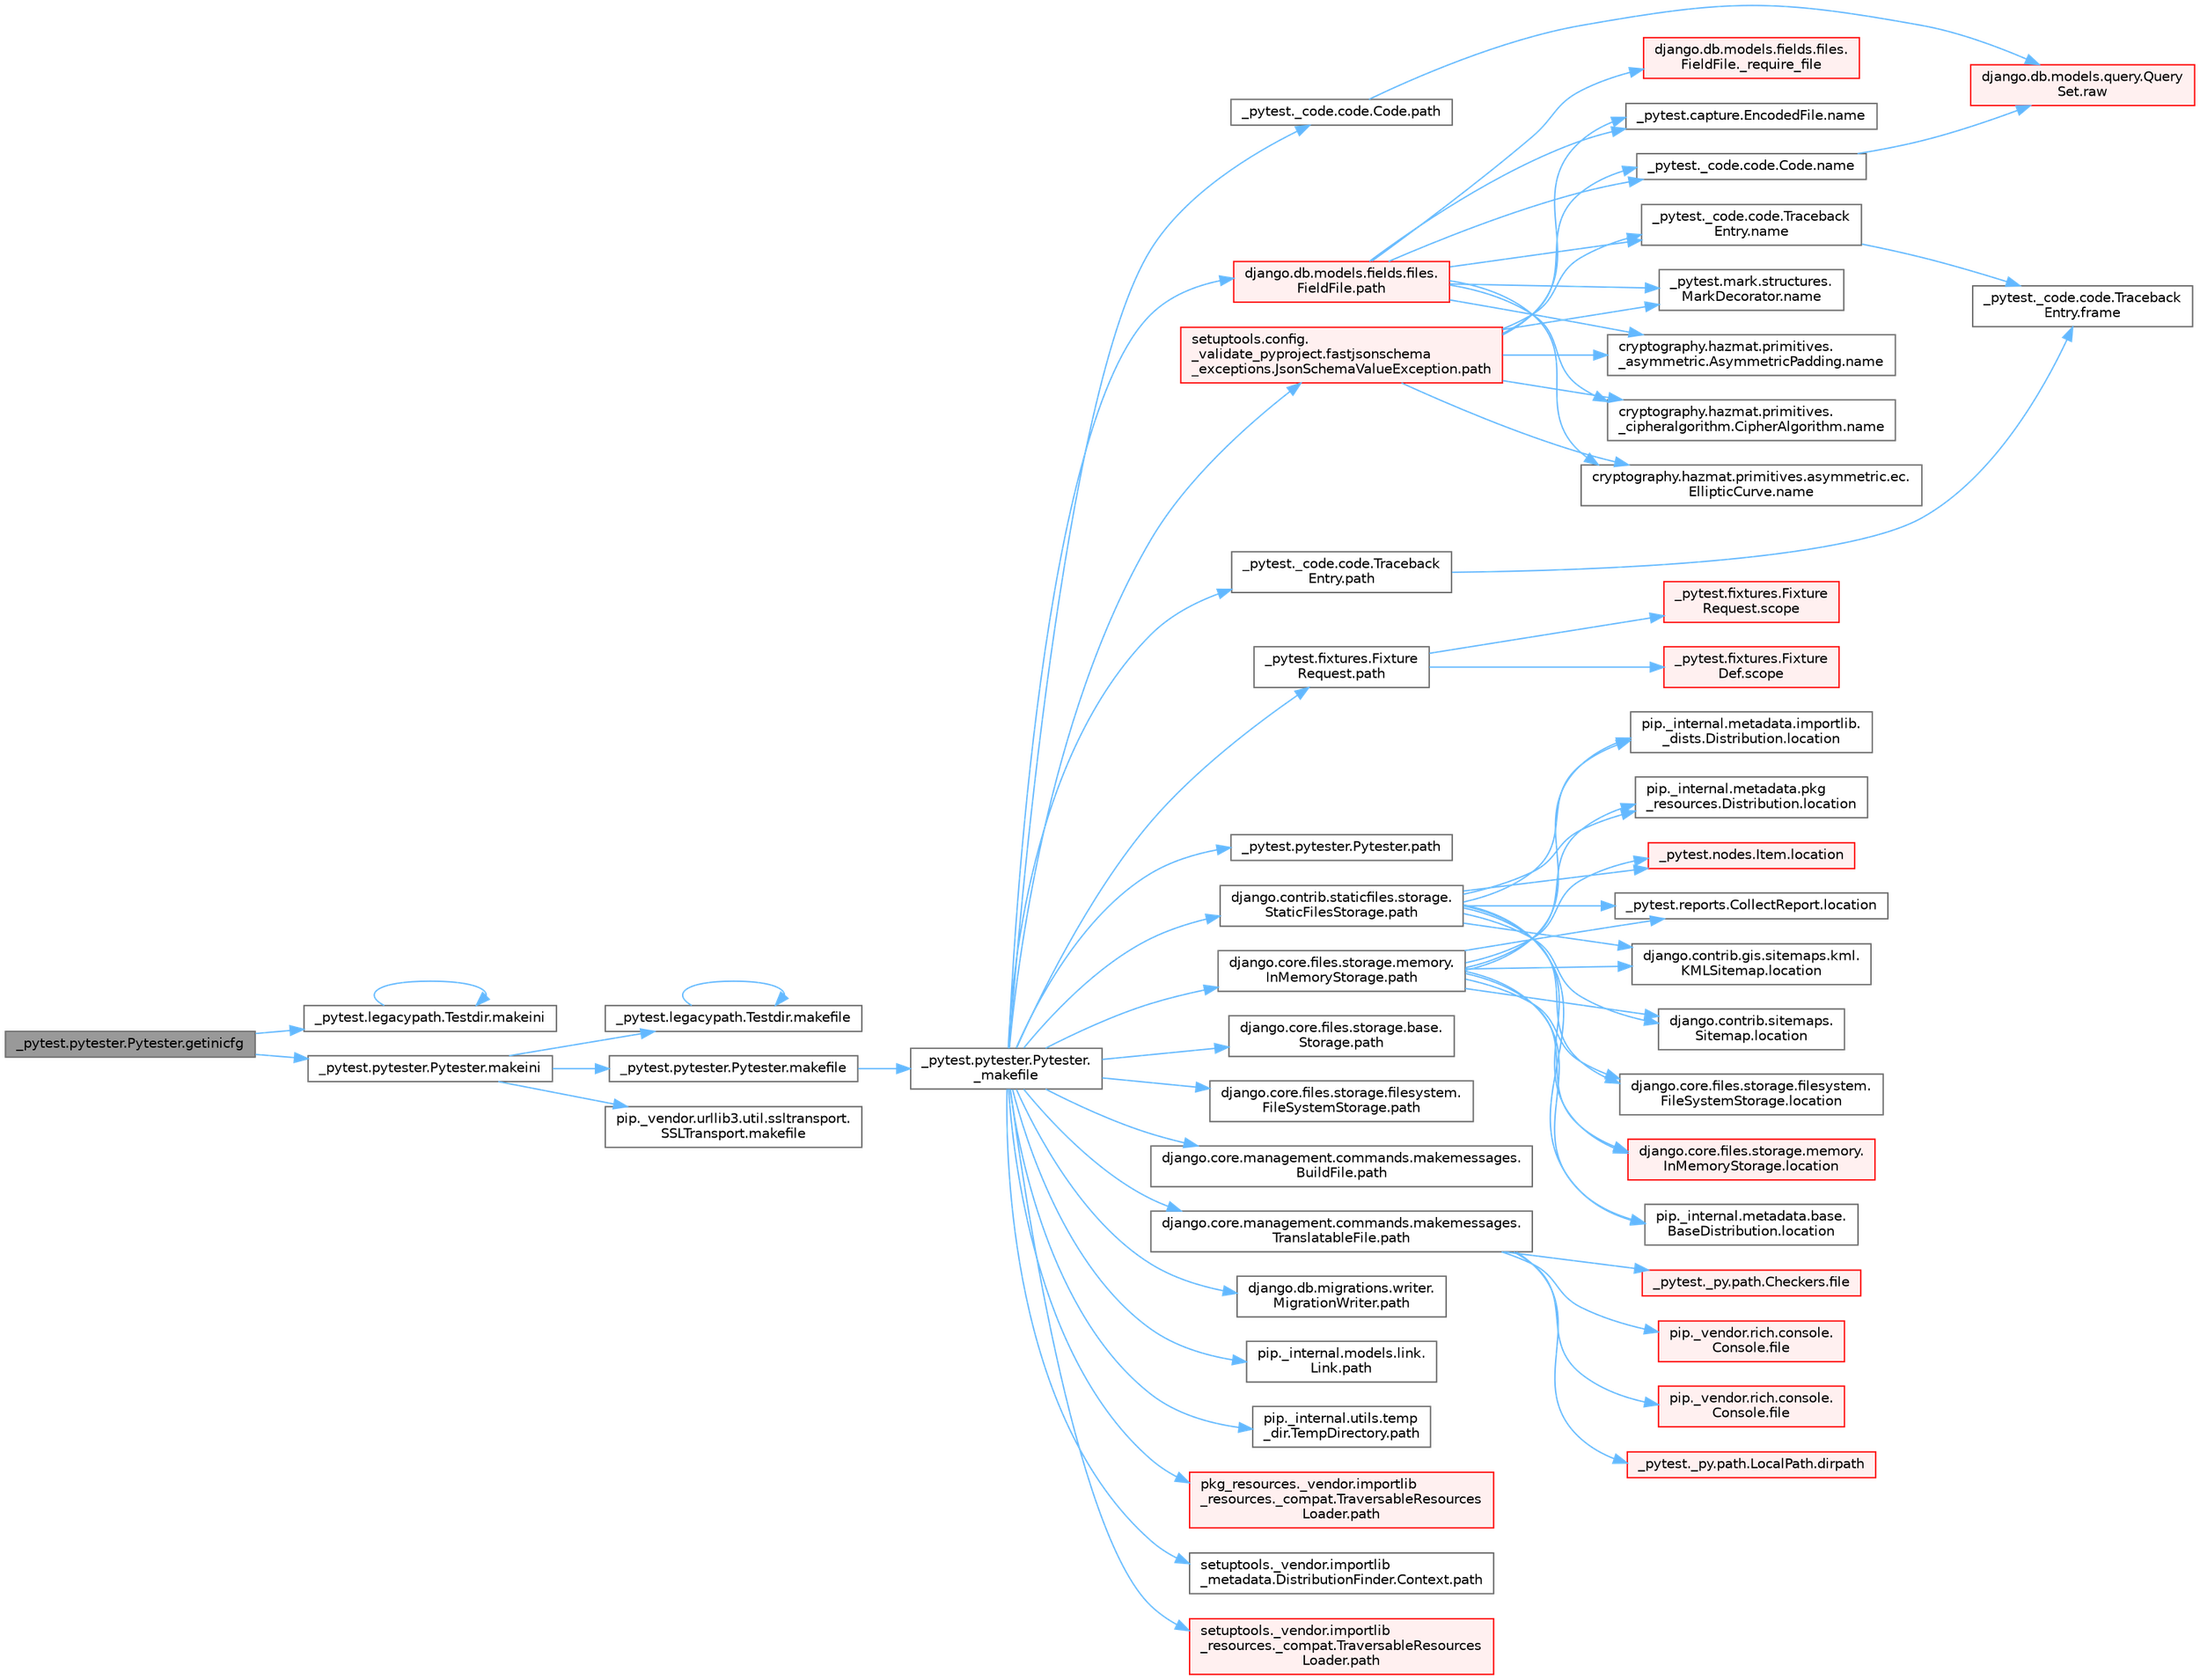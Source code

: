 digraph "_pytest.pytester.Pytester.getinicfg"
{
 // LATEX_PDF_SIZE
  bgcolor="transparent";
  edge [fontname=Helvetica,fontsize=10,labelfontname=Helvetica,labelfontsize=10];
  node [fontname=Helvetica,fontsize=10,shape=box,height=0.2,width=0.4];
  rankdir="LR";
  Node1 [id="Node000001",label="_pytest.pytester.Pytester.getinicfg",height=0.2,width=0.4,color="gray40", fillcolor="grey60", style="filled", fontcolor="black",tooltip=" "];
  Node1 -> Node2 [id="edge1_Node000001_Node000002",color="steelblue1",style="solid",tooltip=" "];
  Node2 [id="Node000002",label="_pytest.legacypath.Testdir.makeini",height=0.2,width=0.4,color="grey40", fillcolor="white", style="filled",URL="$class__pytest_1_1legacypath_1_1_testdir.html#a3f814775e62b474eb588ba0ea455e0a7",tooltip=" "];
  Node2 -> Node2 [id="edge2_Node000002_Node000002",color="steelblue1",style="solid",tooltip=" "];
  Node1 -> Node3 [id="edge3_Node000001_Node000003",color="steelblue1",style="solid",tooltip=" "];
  Node3 [id="Node000003",label="_pytest.pytester.Pytester.makeini",height=0.2,width=0.4,color="grey40", fillcolor="white", style="filled",URL="$class__pytest_1_1pytester_1_1_pytester.html#aa557160a5ab0b3da244d59204de00a13",tooltip=" "];
  Node3 -> Node4 [id="edge4_Node000003_Node000004",color="steelblue1",style="solid",tooltip=" "];
  Node4 [id="Node000004",label="_pytest.legacypath.Testdir.makefile",height=0.2,width=0.4,color="grey40", fillcolor="white", style="filled",URL="$class__pytest_1_1legacypath_1_1_testdir.html#a4f58e20ac00ba761a48f05b696156cb2",tooltip=" "];
  Node4 -> Node4 [id="edge5_Node000004_Node000004",color="steelblue1",style="solid",tooltip=" "];
  Node3 -> Node5 [id="edge6_Node000003_Node000005",color="steelblue1",style="solid",tooltip=" "];
  Node5 [id="Node000005",label="_pytest.pytester.Pytester.makefile",height=0.2,width=0.4,color="grey40", fillcolor="white", style="filled",URL="$class__pytest_1_1pytester_1_1_pytester.html#a048469530759e07445ba6768ddaf5f76",tooltip=" "];
  Node5 -> Node6 [id="edge7_Node000005_Node000006",color="steelblue1",style="solid",tooltip=" "];
  Node6 [id="Node000006",label="_pytest.pytester.Pytester.\l_makefile",height=0.2,width=0.4,color="grey40", fillcolor="white", style="filled",URL="$class__pytest_1_1pytester_1_1_pytester.html#a7a55c8d58e26455aa4fa8bc9c5d692c6",tooltip=" "];
  Node6 -> Node7 [id="edge8_Node000006_Node000007",color="steelblue1",style="solid",tooltip=" "];
  Node7 [id="Node000007",label="_pytest._code.code.Code.path",height=0.2,width=0.4,color="grey40", fillcolor="white", style="filled",URL="$class__pytest_1_1__code_1_1code_1_1_code.html#a1dae55e90750fe77c7517f806a14d864",tooltip=" "];
  Node7 -> Node8 [id="edge9_Node000007_Node000008",color="steelblue1",style="solid",tooltip=" "];
  Node8 [id="Node000008",label="django.db.models.query.Query\lSet.raw",height=0.2,width=0.4,color="red", fillcolor="#FFF0F0", style="filled",URL="$classdjango_1_1db_1_1models_1_1query_1_1_query_set.html#abce199e3993658459fb2f7c2719daa45",tooltip="PUBLIC METHODS THAT RETURN A QUERYSET SUBCLASS #."];
  Node6 -> Node19 [id="edge10_Node000006_Node000019",color="steelblue1",style="solid",tooltip=" "];
  Node19 [id="Node000019",label="_pytest._code.code.Traceback\lEntry.path",height=0.2,width=0.4,color="grey40", fillcolor="white", style="filled",URL="$class__pytest_1_1__code_1_1code_1_1_traceback_entry.html#a5a88b9ae4623733566450a9e7d8387c0",tooltip=" "];
  Node19 -> Node20 [id="edge11_Node000019_Node000020",color="steelblue1",style="solid",tooltip=" "];
  Node20 [id="Node000020",label="_pytest._code.code.Traceback\lEntry.frame",height=0.2,width=0.4,color="grey40", fillcolor="white", style="filled",URL="$class__pytest_1_1__code_1_1code_1_1_traceback_entry.html#a8592e8aeeb3804602a1d6c85fc427f1b",tooltip=" "];
  Node6 -> Node21 [id="edge12_Node000006_Node000021",color="steelblue1",style="solid",tooltip=" "];
  Node21 [id="Node000021",label="_pytest.fixtures.Fixture\lRequest.path",height=0.2,width=0.4,color="grey40", fillcolor="white", style="filled",URL="$class__pytest_1_1fixtures_1_1_fixture_request.html#a6f6db59812d121b54cd67d5e434e1451",tooltip=" "];
  Node21 -> Node22 [id="edge13_Node000021_Node000022",color="steelblue1",style="solid",tooltip=" "];
  Node22 [id="Node000022",label="_pytest.fixtures.Fixture\lDef.scope",height=0.2,width=0.4,color="red", fillcolor="#FFF0F0", style="filled",URL="$class__pytest_1_1fixtures_1_1_fixture_def.html#a7631cdae842daae93780def0698acba2",tooltip=" "];
  Node21 -> Node26 [id="edge14_Node000021_Node000026",color="steelblue1",style="solid",tooltip=" "];
  Node26 [id="Node000026",label="_pytest.fixtures.Fixture\lRequest.scope",height=0.2,width=0.4,color="red", fillcolor="#FFF0F0", style="filled",URL="$class__pytest_1_1fixtures_1_1_fixture_request.html#acb5406ee9e8cf7147711b9314b6c951a",tooltip=" "];
  Node6 -> Node27 [id="edge15_Node000006_Node000027",color="steelblue1",style="solid",tooltip=" "];
  Node27 [id="Node000027",label="_pytest.pytester.Pytester.path",height=0.2,width=0.4,color="grey40", fillcolor="white", style="filled",URL="$class__pytest_1_1pytester_1_1_pytester.html#a403c804f74a87f5e5705774fa896cc1f",tooltip=" "];
  Node6 -> Node28 [id="edge16_Node000006_Node000028",color="steelblue1",style="solid",tooltip=" "];
  Node28 [id="Node000028",label="django.contrib.staticfiles.storage.\lStaticFilesStorage.path",height=0.2,width=0.4,color="grey40", fillcolor="white", style="filled",URL="$classdjango_1_1contrib_1_1staticfiles_1_1storage_1_1_static_files_storage.html#a4e96cc92fbde7423d1b74f3a50fc0bf6",tooltip=" "];
  Node28 -> Node29 [id="edge17_Node000028_Node000029",color="steelblue1",style="solid",tooltip=" "];
  Node29 [id="Node000029",label="_pytest.nodes.Item.location",height=0.2,width=0.4,color="red", fillcolor="#FFF0F0", style="filled",URL="$class__pytest_1_1nodes_1_1_item.html#a09cd5bab99de1b92a3aa6f76ba8aa206",tooltip=" "];
  Node28 -> Node40 [id="edge18_Node000028_Node000040",color="steelblue1",style="solid",tooltip=" "];
  Node40 [id="Node000040",label="_pytest.reports.CollectReport.location",height=0.2,width=0.4,color="grey40", fillcolor="white", style="filled",URL="$class__pytest_1_1reports_1_1_collect_report.html#a3df6c3a6598c22fd46d30789b1a43393",tooltip=" "];
  Node28 -> Node41 [id="edge19_Node000028_Node000041",color="steelblue1",style="solid",tooltip=" "];
  Node41 [id="Node000041",label="django.contrib.gis.sitemaps.kml.\lKMLSitemap.location",height=0.2,width=0.4,color="grey40", fillcolor="white", style="filled",URL="$classdjango_1_1contrib_1_1gis_1_1sitemaps_1_1kml_1_1_k_m_l_sitemap.html#aeae9b718dc149bb1b470a9c52ac5628f",tooltip=" "];
  Node28 -> Node42 [id="edge20_Node000028_Node000042",color="steelblue1",style="solid",tooltip=" "];
  Node42 [id="Node000042",label="django.contrib.sitemaps.\lSitemap.location",height=0.2,width=0.4,color="grey40", fillcolor="white", style="filled",URL="$classdjango_1_1contrib_1_1sitemaps_1_1_sitemap.html#aa50de5996662f62a25b44d826e56f3d1",tooltip=" "];
  Node28 -> Node43 [id="edge21_Node000028_Node000043",color="steelblue1",style="solid",tooltip=" "];
  Node43 [id="Node000043",label="django.core.files.storage.filesystem.\lFileSystemStorage.location",height=0.2,width=0.4,color="grey40", fillcolor="white", style="filled",URL="$classdjango_1_1core_1_1files_1_1storage_1_1filesystem_1_1_file_system_storage.html#a96c687dfbe5a613789ce671d432b4e05",tooltip=" "];
  Node28 -> Node44 [id="edge22_Node000028_Node000044",color="steelblue1",style="solid",tooltip=" "];
  Node44 [id="Node000044",label="django.core.files.storage.memory.\lInMemoryStorage.location",height=0.2,width=0.4,color="red", fillcolor="#FFF0F0", style="filled",URL="$classdjango_1_1core_1_1files_1_1storage_1_1memory_1_1_in_memory_storage.html#ac07879a754326faa2de48cb4929aec21",tooltip=" "];
  Node28 -> Node477 [id="edge23_Node000028_Node000477",color="steelblue1",style="solid",tooltip=" "];
  Node477 [id="Node000477",label="pip._internal.metadata.base.\lBaseDistribution.location",height=0.2,width=0.4,color="grey40", fillcolor="white", style="filled",URL="$classpip_1_1__internal_1_1metadata_1_1base_1_1_base_distribution.html#af41d226a9fda04459c2e55c71152b3b0",tooltip=" "];
  Node28 -> Node478 [id="edge24_Node000028_Node000478",color="steelblue1",style="solid",tooltip=" "];
  Node478 [id="Node000478",label="pip._internal.metadata.importlib.\l_dists.Distribution.location",height=0.2,width=0.4,color="grey40", fillcolor="white", style="filled",URL="$classpip_1_1__internal_1_1metadata_1_1importlib_1_1__dists_1_1_distribution.html#a501af487c943a5f3c1caf6464b7b7abf",tooltip=" "];
  Node28 -> Node479 [id="edge25_Node000028_Node000479",color="steelblue1",style="solid",tooltip=" "];
  Node479 [id="Node000479",label="pip._internal.metadata.pkg\l_resources.Distribution.location",height=0.2,width=0.4,color="grey40", fillcolor="white", style="filled",URL="$classpip_1_1__internal_1_1metadata_1_1pkg__resources_1_1_distribution.html#a0f2f12c49a237ef615c9763d10b66e6b",tooltip=" "];
  Node6 -> Node474 [id="edge26_Node000006_Node000474",color="steelblue1",style="solid",tooltip=" "];
  Node474 [id="Node000474",label="django.core.files.storage.base.\lStorage.path",height=0.2,width=0.4,color="grey40", fillcolor="white", style="filled",URL="$classdjango_1_1core_1_1files_1_1storage_1_1base_1_1_storage.html#a9be8d49a55131dbbab2c5fd57f7e772c",tooltip=" "];
  Node6 -> Node475 [id="edge27_Node000006_Node000475",color="steelblue1",style="solid",tooltip=" "];
  Node475 [id="Node000475",label="django.core.files.storage.filesystem.\lFileSystemStorage.path",height=0.2,width=0.4,color="grey40", fillcolor="white", style="filled",URL="$classdjango_1_1core_1_1files_1_1storage_1_1filesystem_1_1_file_system_storage.html#abf8a7e88eedec3e1b2ea965cc0858d17",tooltip=" "];
  Node6 -> Node476 [id="edge28_Node000006_Node000476",color="steelblue1",style="solid",tooltip=" "];
  Node476 [id="Node000476",label="django.core.files.storage.memory.\lInMemoryStorage.path",height=0.2,width=0.4,color="grey40", fillcolor="white", style="filled",URL="$classdjango_1_1core_1_1files_1_1storage_1_1memory_1_1_in_memory_storage.html#a466c8e28fd11839318d2e4454b8ef89f",tooltip=" "];
  Node476 -> Node29 [id="edge29_Node000476_Node000029",color="steelblue1",style="solid",tooltip=" "];
  Node476 -> Node40 [id="edge30_Node000476_Node000040",color="steelblue1",style="solid",tooltip=" "];
  Node476 -> Node41 [id="edge31_Node000476_Node000041",color="steelblue1",style="solid",tooltip=" "];
  Node476 -> Node42 [id="edge32_Node000476_Node000042",color="steelblue1",style="solid",tooltip=" "];
  Node476 -> Node43 [id="edge33_Node000476_Node000043",color="steelblue1",style="solid",tooltip=" "];
  Node476 -> Node44 [id="edge34_Node000476_Node000044",color="steelblue1",style="solid",tooltip=" "];
  Node476 -> Node477 [id="edge35_Node000476_Node000477",color="steelblue1",style="solid",tooltip=" "];
  Node476 -> Node478 [id="edge36_Node000476_Node000478",color="steelblue1",style="solid",tooltip=" "];
  Node476 -> Node479 [id="edge37_Node000476_Node000479",color="steelblue1",style="solid",tooltip=" "];
  Node6 -> Node480 [id="edge38_Node000006_Node000480",color="steelblue1",style="solid",tooltip=" "];
  Node480 [id="Node000480",label="django.core.management.commands.makemessages.\lBuildFile.path",height=0.2,width=0.4,color="grey40", fillcolor="white", style="filled",URL="$classdjango_1_1core_1_1management_1_1commands_1_1makemessages_1_1_build_file.html#ac06388718e902543bc00a7c6565105fc",tooltip=" "];
  Node6 -> Node481 [id="edge39_Node000006_Node000481",color="steelblue1",style="solid",tooltip=" "];
  Node481 [id="Node000481",label="django.core.management.commands.makemessages.\lTranslatableFile.path",height=0.2,width=0.4,color="grey40", fillcolor="white", style="filled",URL="$classdjango_1_1core_1_1management_1_1commands_1_1makemessages_1_1_translatable_file.html#ad851d5e6b8a65f5915ccfd4a30fb8026",tooltip=" "];
  Node481 -> Node226 [id="edge40_Node000481_Node000226",color="steelblue1",style="solid",tooltip=" "];
  Node226 [id="Node000226",label="_pytest._py.path.LocalPath.dirpath",height=0.2,width=0.4,color="red", fillcolor="#FFF0F0", style="filled",URL="$class__pytest_1_1__py_1_1path_1_1_local_path.html#aa8766bdaffd39f928eaae6f30b741b05",tooltip=" "];
  Node481 -> Node215 [id="edge41_Node000481_Node000215",color="steelblue1",style="solid",tooltip=" "];
  Node215 [id="Node000215",label="_pytest._py.path.Checkers.file",height=0.2,width=0.4,color="red", fillcolor="#FFF0F0", style="filled",URL="$class__pytest_1_1__py_1_1path_1_1_checkers.html#a53705ca38cbf2fb29d34914af4b5003d",tooltip=" "];
  Node481 -> Node217 [id="edge42_Node000481_Node000217",color="steelblue1",style="solid",tooltip=" "];
  Node217 [id="Node000217",label="pip._vendor.rich.console.\lConsole.file",height=0.2,width=0.4,color="red", fillcolor="#FFF0F0", style="filled",URL="$classpip_1_1__vendor_1_1rich_1_1console_1_1_console.html#af37c1c8bfe4a9b4dcd3b0ff2d14357bf",tooltip=" "];
  Node481 -> Node218 [id="edge43_Node000481_Node000218",color="steelblue1",style="solid",tooltip=" "];
  Node218 [id="Node000218",label="pip._vendor.rich.console.\lConsole.file",height=0.2,width=0.4,color="red", fillcolor="#FFF0F0", style="filled",URL="$classpip_1_1__vendor_1_1rich_1_1console_1_1_console.html#aeea14249658b94049a5be89c15fd5bc1",tooltip=" "];
  Node6 -> Node482 [id="edge44_Node000006_Node000482",color="steelblue1",style="solid",tooltip=" "];
  Node482 [id="Node000482",label="django.db.migrations.writer.\lMigrationWriter.path",height=0.2,width=0.4,color="grey40", fillcolor="white", style="filled",URL="$classdjango_1_1db_1_1migrations_1_1writer_1_1_migration_writer.html#a45469d67e8f80996c982470d36136184",tooltip=" "];
  Node6 -> Node483 [id="edge45_Node000006_Node000483",color="steelblue1",style="solid",tooltip=" "];
  Node483 [id="Node000483",label="django.db.models.fields.files.\lFieldFile.path",height=0.2,width=0.4,color="red", fillcolor="#FFF0F0", style="filled",URL="$classdjango_1_1db_1_1models_1_1fields_1_1files_1_1_field_file.html#ae91c4ed0643fb9bd8959d0db8eb44f80",tooltip=" "];
  Node483 -> Node484 [id="edge46_Node000483_Node000484",color="steelblue1",style="solid",tooltip=" "];
  Node484 [id="Node000484",label="django.db.models.fields.files.\lFieldFile._require_file",height=0.2,width=0.4,color="red", fillcolor="#FFF0F0", style="filled",URL="$classdjango_1_1db_1_1models_1_1fields_1_1files_1_1_field_file.html#a1cac893f5b8a18de2457265f1bf93b47",tooltip=" "];
  Node483 -> Node402 [id="edge47_Node000483_Node000402",color="steelblue1",style="solid",tooltip=" "];
  Node402 [id="Node000402",label="_pytest._code.code.Code.name",height=0.2,width=0.4,color="grey40", fillcolor="white", style="filled",URL="$class__pytest_1_1__code_1_1code_1_1_code.html#a1f3cbc53ca6df4a1bab12183694b6e78",tooltip=" "];
  Node402 -> Node8 [id="edge48_Node000402_Node000008",color="steelblue1",style="solid",tooltip=" "];
  Node483 -> Node403 [id="edge49_Node000483_Node000403",color="steelblue1",style="solid",tooltip=" "];
  Node403 [id="Node000403",label="_pytest._code.code.Traceback\lEntry.name",height=0.2,width=0.4,color="grey40", fillcolor="white", style="filled",URL="$class__pytest_1_1__code_1_1code_1_1_traceback_entry.html#a106b95c0753f41669fbfb8ee4c11ad3d",tooltip=" "];
  Node403 -> Node20 [id="edge50_Node000403_Node000020",color="steelblue1",style="solid",tooltip=" "];
  Node483 -> Node404 [id="edge51_Node000483_Node000404",color="steelblue1",style="solid",tooltip=" "];
  Node404 [id="Node000404",label="_pytest.capture.EncodedFile.name",height=0.2,width=0.4,color="grey40", fillcolor="white", style="filled",URL="$class__pytest_1_1capture_1_1_encoded_file.html#a738c73b5de21c7261d9e51f71e4f0397",tooltip=" "];
  Node483 -> Node405 [id="edge52_Node000483_Node000405",color="steelblue1",style="solid",tooltip=" "];
  Node405 [id="Node000405",label="_pytest.mark.structures.\lMarkDecorator.name",height=0.2,width=0.4,color="grey40", fillcolor="white", style="filled",URL="$class__pytest_1_1mark_1_1structures_1_1_mark_decorator.html#ae8f66760cda125450e0e3bd38689c72f",tooltip=" "];
  Node483 -> Node406 [id="edge53_Node000483_Node000406",color="steelblue1",style="solid",tooltip=" "];
  Node406 [id="Node000406",label="cryptography.hazmat.primitives.\l_asymmetric.AsymmetricPadding.name",height=0.2,width=0.4,color="grey40", fillcolor="white", style="filled",URL="$classcryptography_1_1hazmat_1_1primitives_1_1__asymmetric_1_1_asymmetric_padding.html#a8f72e8284cb336861a873ed5ce0e39b5",tooltip=" "];
  Node483 -> Node407 [id="edge54_Node000483_Node000407",color="steelblue1",style="solid",tooltip=" "];
  Node407 [id="Node000407",label="cryptography.hazmat.primitives.\l_cipheralgorithm.CipherAlgorithm.name",height=0.2,width=0.4,color="grey40", fillcolor="white", style="filled",URL="$classcryptography_1_1hazmat_1_1primitives_1_1__cipheralgorithm_1_1_cipher_algorithm.html#a50567a5c3388450ab7aa883ab34a1ac7",tooltip=" "];
  Node483 -> Node408 [id="edge55_Node000483_Node000408",color="steelblue1",style="solid",tooltip=" "];
  Node408 [id="Node000408",label="cryptography.hazmat.primitives.asymmetric.ec.\lEllipticCurve.name",height=0.2,width=0.4,color="grey40", fillcolor="white", style="filled",URL="$classcryptography_1_1hazmat_1_1primitives_1_1asymmetric_1_1ec_1_1_elliptic_curve.html#a2775c4e945309a6c7ea33dace1698a60",tooltip=" "];
  Node6 -> Node579 [id="edge56_Node000006_Node000579",color="steelblue1",style="solid",tooltip=" "];
  Node579 [id="Node000579",label="pip._internal.models.link.\lLink.path",height=0.2,width=0.4,color="grey40", fillcolor="white", style="filled",URL="$classpip_1_1__internal_1_1models_1_1link_1_1_link.html#a30f454216dcb615e3ed986238490f180",tooltip=" "];
  Node6 -> Node580 [id="edge57_Node000006_Node000580",color="steelblue1",style="solid",tooltip=" "];
  Node580 [id="Node000580",label="pip._internal.utils.temp\l_dir.TempDirectory.path",height=0.2,width=0.4,color="grey40", fillcolor="white", style="filled",URL="$classpip_1_1__internal_1_1utils_1_1temp__dir_1_1_temp_directory.html#afe6b2d95c070c6570957de5696ff3a6e",tooltip=" "];
  Node6 -> Node581 [id="edge58_Node000006_Node000581",color="steelblue1",style="solid",tooltip=" "];
  Node581 [id="Node000581",label="pkg_resources._vendor.importlib\l_resources._compat.TraversableResources\lLoader.path",height=0.2,width=0.4,color="red", fillcolor="#FFF0F0", style="filled",URL="$classpkg__resources_1_1__vendor_1_1importlib__resources_1_1__compat_1_1_traversable_resources_loader.html#acfc17872a53cbe02f6c34eda2bb162f2",tooltip=" "];
  Node6 -> Node583 [id="edge59_Node000006_Node000583",color="steelblue1",style="solid",tooltip=" "];
  Node583 [id="Node000583",label="setuptools._vendor.importlib\l_metadata.DistributionFinder.Context.path",height=0.2,width=0.4,color="grey40", fillcolor="white", style="filled",URL="$classsetuptools_1_1__vendor_1_1importlib__metadata_1_1_distribution_finder_1_1_context.html#a84a429ddce40738ea5c0edb53799ee8d",tooltip=" "];
  Node6 -> Node584 [id="edge60_Node000006_Node000584",color="steelblue1",style="solid",tooltip=" "];
  Node584 [id="Node000584",label="setuptools._vendor.importlib\l_resources._compat.TraversableResources\lLoader.path",height=0.2,width=0.4,color="red", fillcolor="#FFF0F0", style="filled",URL="$classsetuptools_1_1__vendor_1_1importlib__resources_1_1__compat_1_1_traversable_resources_loader.html#a9b9cf5b6723d48f7a779b6ae71d53699",tooltip=" "];
  Node6 -> Node585 [id="edge61_Node000006_Node000585",color="steelblue1",style="solid",tooltip=" "];
  Node585 [id="Node000585",label="setuptools.config.\l_validate_pyproject.fastjsonschema\l_exceptions.JsonSchemaValueException.path",height=0.2,width=0.4,color="red", fillcolor="#FFF0F0", style="filled",URL="$classsetuptools_1_1config_1_1__validate__pyproject_1_1fastjsonschema__exceptions_1_1_json_schema_value_exception.html#a59179b3d1dc16c7087530bbc10bcf857",tooltip=" "];
  Node585 -> Node402 [id="edge62_Node000585_Node000402",color="steelblue1",style="solid",tooltip=" "];
  Node585 -> Node403 [id="edge63_Node000585_Node000403",color="steelblue1",style="solid",tooltip=" "];
  Node585 -> Node404 [id="edge64_Node000585_Node000404",color="steelblue1",style="solid",tooltip=" "];
  Node585 -> Node405 [id="edge65_Node000585_Node000405",color="steelblue1",style="solid",tooltip=" "];
  Node585 -> Node406 [id="edge66_Node000585_Node000406",color="steelblue1",style="solid",tooltip=" "];
  Node585 -> Node407 [id="edge67_Node000585_Node000407",color="steelblue1",style="solid",tooltip=" "];
  Node585 -> Node408 [id="edge68_Node000585_Node000408",color="steelblue1",style="solid",tooltip=" "];
  Node3 -> Node4531 [id="edge69_Node000003_Node004531",color="steelblue1",style="solid",tooltip=" "];
  Node4531 [id="Node004531",label="pip._vendor.urllib3.util.ssltransport.\lSSLTransport.makefile",height=0.2,width=0.4,color="grey40", fillcolor="white", style="filled",URL="$classpip_1_1__vendor_1_1urllib3_1_1util_1_1ssltransport_1_1_s_s_l_transport.html#abf660370f01e4f9b3d0162a93a6293df",tooltip=" "];
}
